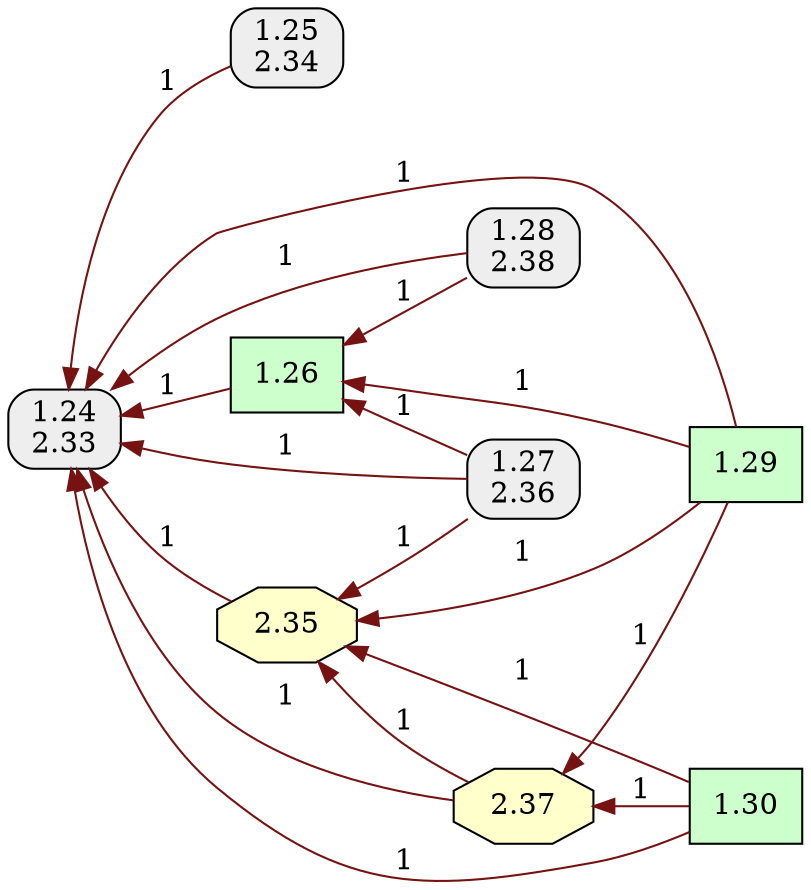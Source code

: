 digraph {

rankdir = RL

"1.24\n2.33" [shape=box style="filled,rounded" fillcolor="#EEEEEE"]
"1.25\n2.34" [shape=box style="filled,rounded" fillcolor="#EEEEEE"]
"1.26" [shape=box style="filled" fillcolor="#CCFFCC"]
"1.27\n2.36" [shape=box style="filled,rounded" fillcolor="#EEEEEE"]
"1.28\n2.38" [shape=box style="filled,rounded" fillcolor="#EEEEEE"]
"1.29" [shape=box style="filled" fillcolor="#CCFFCC"]
"1.30" [shape=box style="filled" fillcolor="#CCFFCC"]
"2.35" [shape=octagon style="filled" fillcolor="#FFFFCC"]
"2.37" [shape=octagon style="filled" fillcolor="#FFFFCC"]
"1.25\n2.34" -> "1.24\n2.33" [style=filled,label=1,color="#761212"];
"1.26" -> "1.24\n2.33" [style=filled,label=1,color="#761212"];
"1.27\n2.36" -> "1.24\n2.33" [style=filled,label=1,color="#761212"];
"1.27\n2.36" -> "1.26" [style=filled,label=1,color="#761212"];
"1.27\n2.36" -> "2.35" [style=filled,label=1,color="#761212"];
"1.28\n2.38" -> "1.24\n2.33" [style=filled,label=1,color="#761212"];
"1.28\n2.38" -> "1.26" [style=filled,label=1,color="#761212"];
"1.29" -> "1.24\n2.33" [style=filled,label=1,color="#761212"];
"1.29" -> "1.26" [style=filled,label=1,color="#761212"];
"1.29" -> "2.35" [style=filled,label=1,color="#761212"];
"1.29" -> "2.37" [style=filled,label=1,color="#761212"];
"1.30" -> "1.24\n2.33" [style=filled,label=1,color="#761212"];
"1.30" -> "2.35" [style=filled,label=1,color="#761212"];
"1.30" -> "2.37" [style=filled,label=1,color="#761212"];
"2.35" -> "1.24\n2.33" [style=filled,label=1,color="#761212"];
"2.37" -> "1.24\n2.33" [style=filled,label=1,color="#761212"];
"2.37" -> "2.35" [style=filled,label=1,color="#761212"];
}
